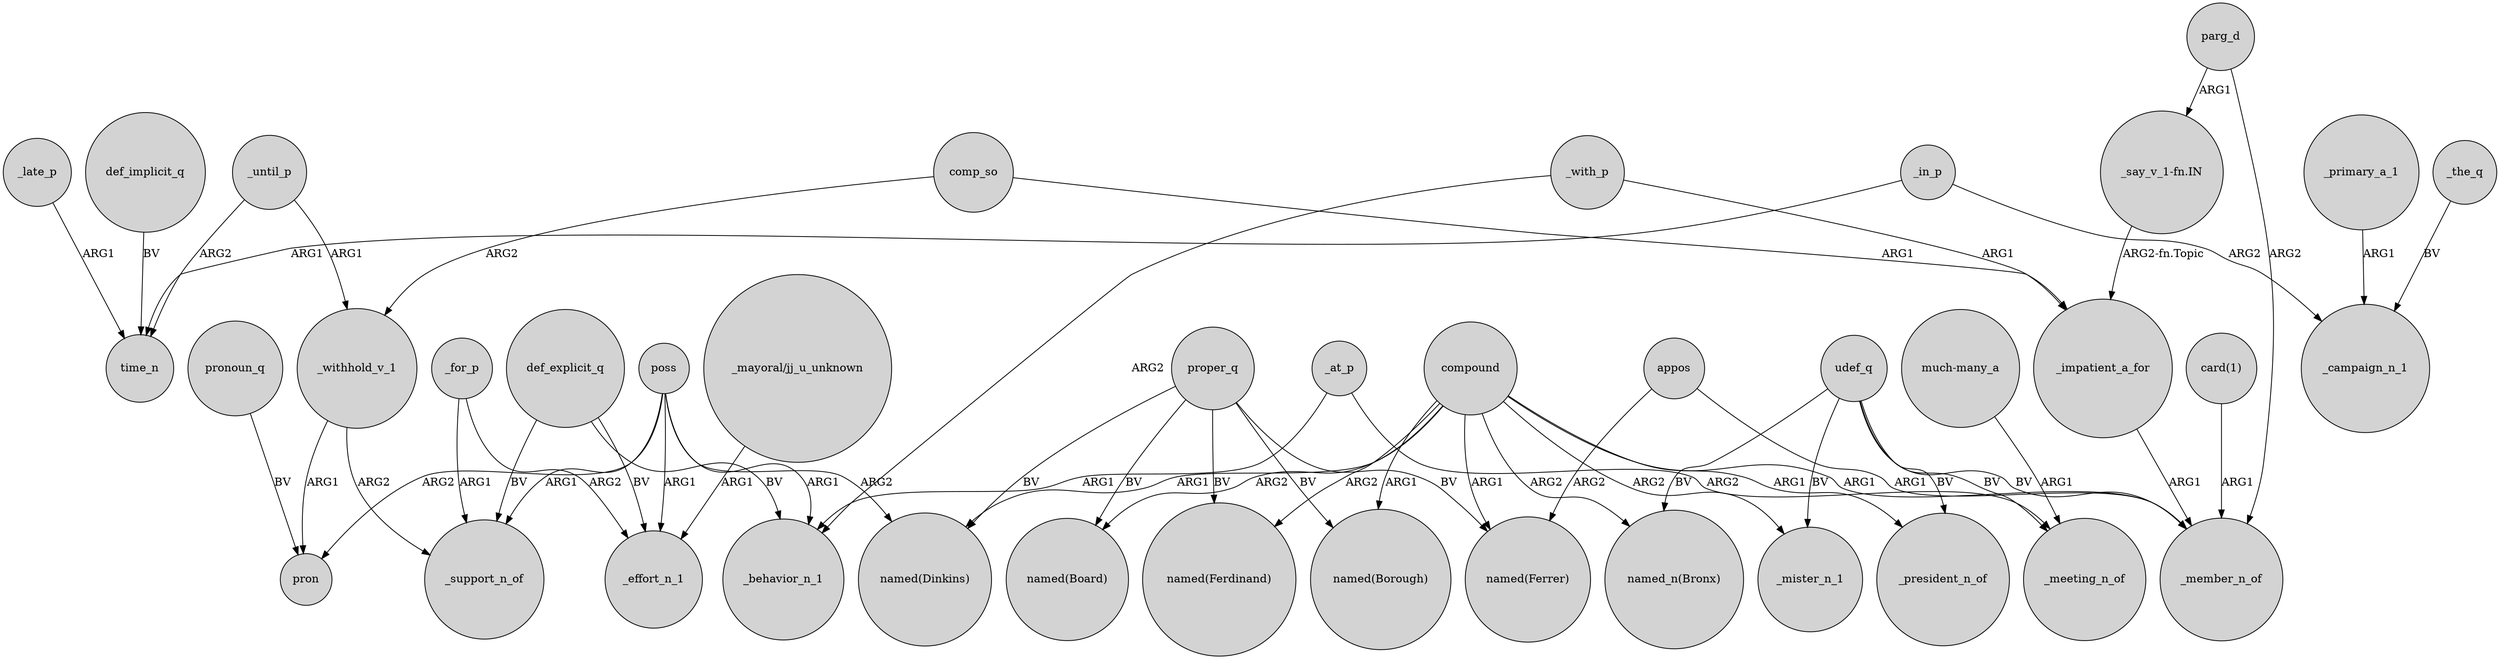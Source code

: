 digraph {
	node [shape=circle style=filled]
	_late_p -> time_n [label=ARG1]
	poss -> pron [label=ARG2]
	_impatient_a_for -> _member_n_of [label=ARG1]
	compound -> "named(Board)" [label=ARG2]
	_withhold_v_1 -> pron [label=ARG1]
	poss -> _support_n_of [label=ARG1]
	comp_so -> _impatient_a_for [label=ARG1]
	compound -> _mister_n_1 [label=ARG2]
	comp_so -> _withhold_v_1 [label=ARG2]
	parg_d -> _member_n_of [label=ARG2]
	udef_q -> _mister_n_1 [label=BV]
	def_explicit_q -> _behavior_n_1 [label=BV]
	compound -> "named(Borough)" [label=ARG1]
	_primary_a_1 -> _campaign_n_1 [label=ARG1]
	udef_q -> "named_n(Bronx)" [label=BV]
	proper_q -> "named(Ferrer)" [label=BV]
	proper_q -> "named(Board)" [label=BV]
	proper_q -> "named(Borough)" [label=BV]
	udef_q -> _meeting_n_of [label=BV]
	_until_p -> time_n [label=ARG2]
	_in_p -> time_n [label=ARG1]
	_for_p -> _effort_n_1 [label=ARG2]
	compound -> "named(Ferrer)" [label=ARG1]
	"_say_v_1-fn.IN" -> _impatient_a_for [label="ARG2-fn.Topic"]
	_with_p -> _impatient_a_for [label=ARG1]
	_for_p -> _support_n_of [label=ARG1]
	compound -> "named_n(Bronx)" [label=ARG2]
	parg_d -> "_say_v_1-fn.IN" [label=ARG1]
	def_explicit_q -> _support_n_of [label=BV]
	compound -> "named(Dinkins)" [label=ARG1]
	_at_p -> _behavior_n_1 [label=ARG1]
	_at_p -> _meeting_n_of [label=ARG2]
	pronoun_q -> pron [label=BV]
	_until_p -> _withhold_v_1 [label=ARG1]
	_the_q -> _campaign_n_1 [label=BV]
	compound -> _president_n_of [label=ARG1]
	udef_q -> _president_n_of [label=BV]
	_with_p -> _behavior_n_1 [label=ARG2]
	"_mayoral/jj_u_unknown" -> _effort_n_1 [label=ARG1]
	udef_q -> _member_n_of [label=BV]
	_withhold_v_1 -> _support_n_of [label=ARG2]
	appos -> _member_n_of [label=ARG1]
	def_explicit_q -> _effort_n_1 [label=BV]
	poss -> _behavior_n_1 [label=ARG1]
	"card(1)" -> _member_n_of [label=ARG1]
	poss -> _effort_n_1 [label=ARG1]
	compound -> "named(Ferdinand)" [label=ARG2]
	poss -> "named(Dinkins)" [label=ARG2]
	_in_p -> _campaign_n_1 [label=ARG2]
	proper_q -> "named(Ferdinand)" [label=BV]
	appos -> "named(Ferrer)" [label=ARG2]
	proper_q -> "named(Dinkins)" [label=BV]
	def_implicit_q -> time_n [label=BV]
	compound -> _member_n_of [label=ARG1]
	"much-many_a" -> _meeting_n_of [label=ARG1]
}
